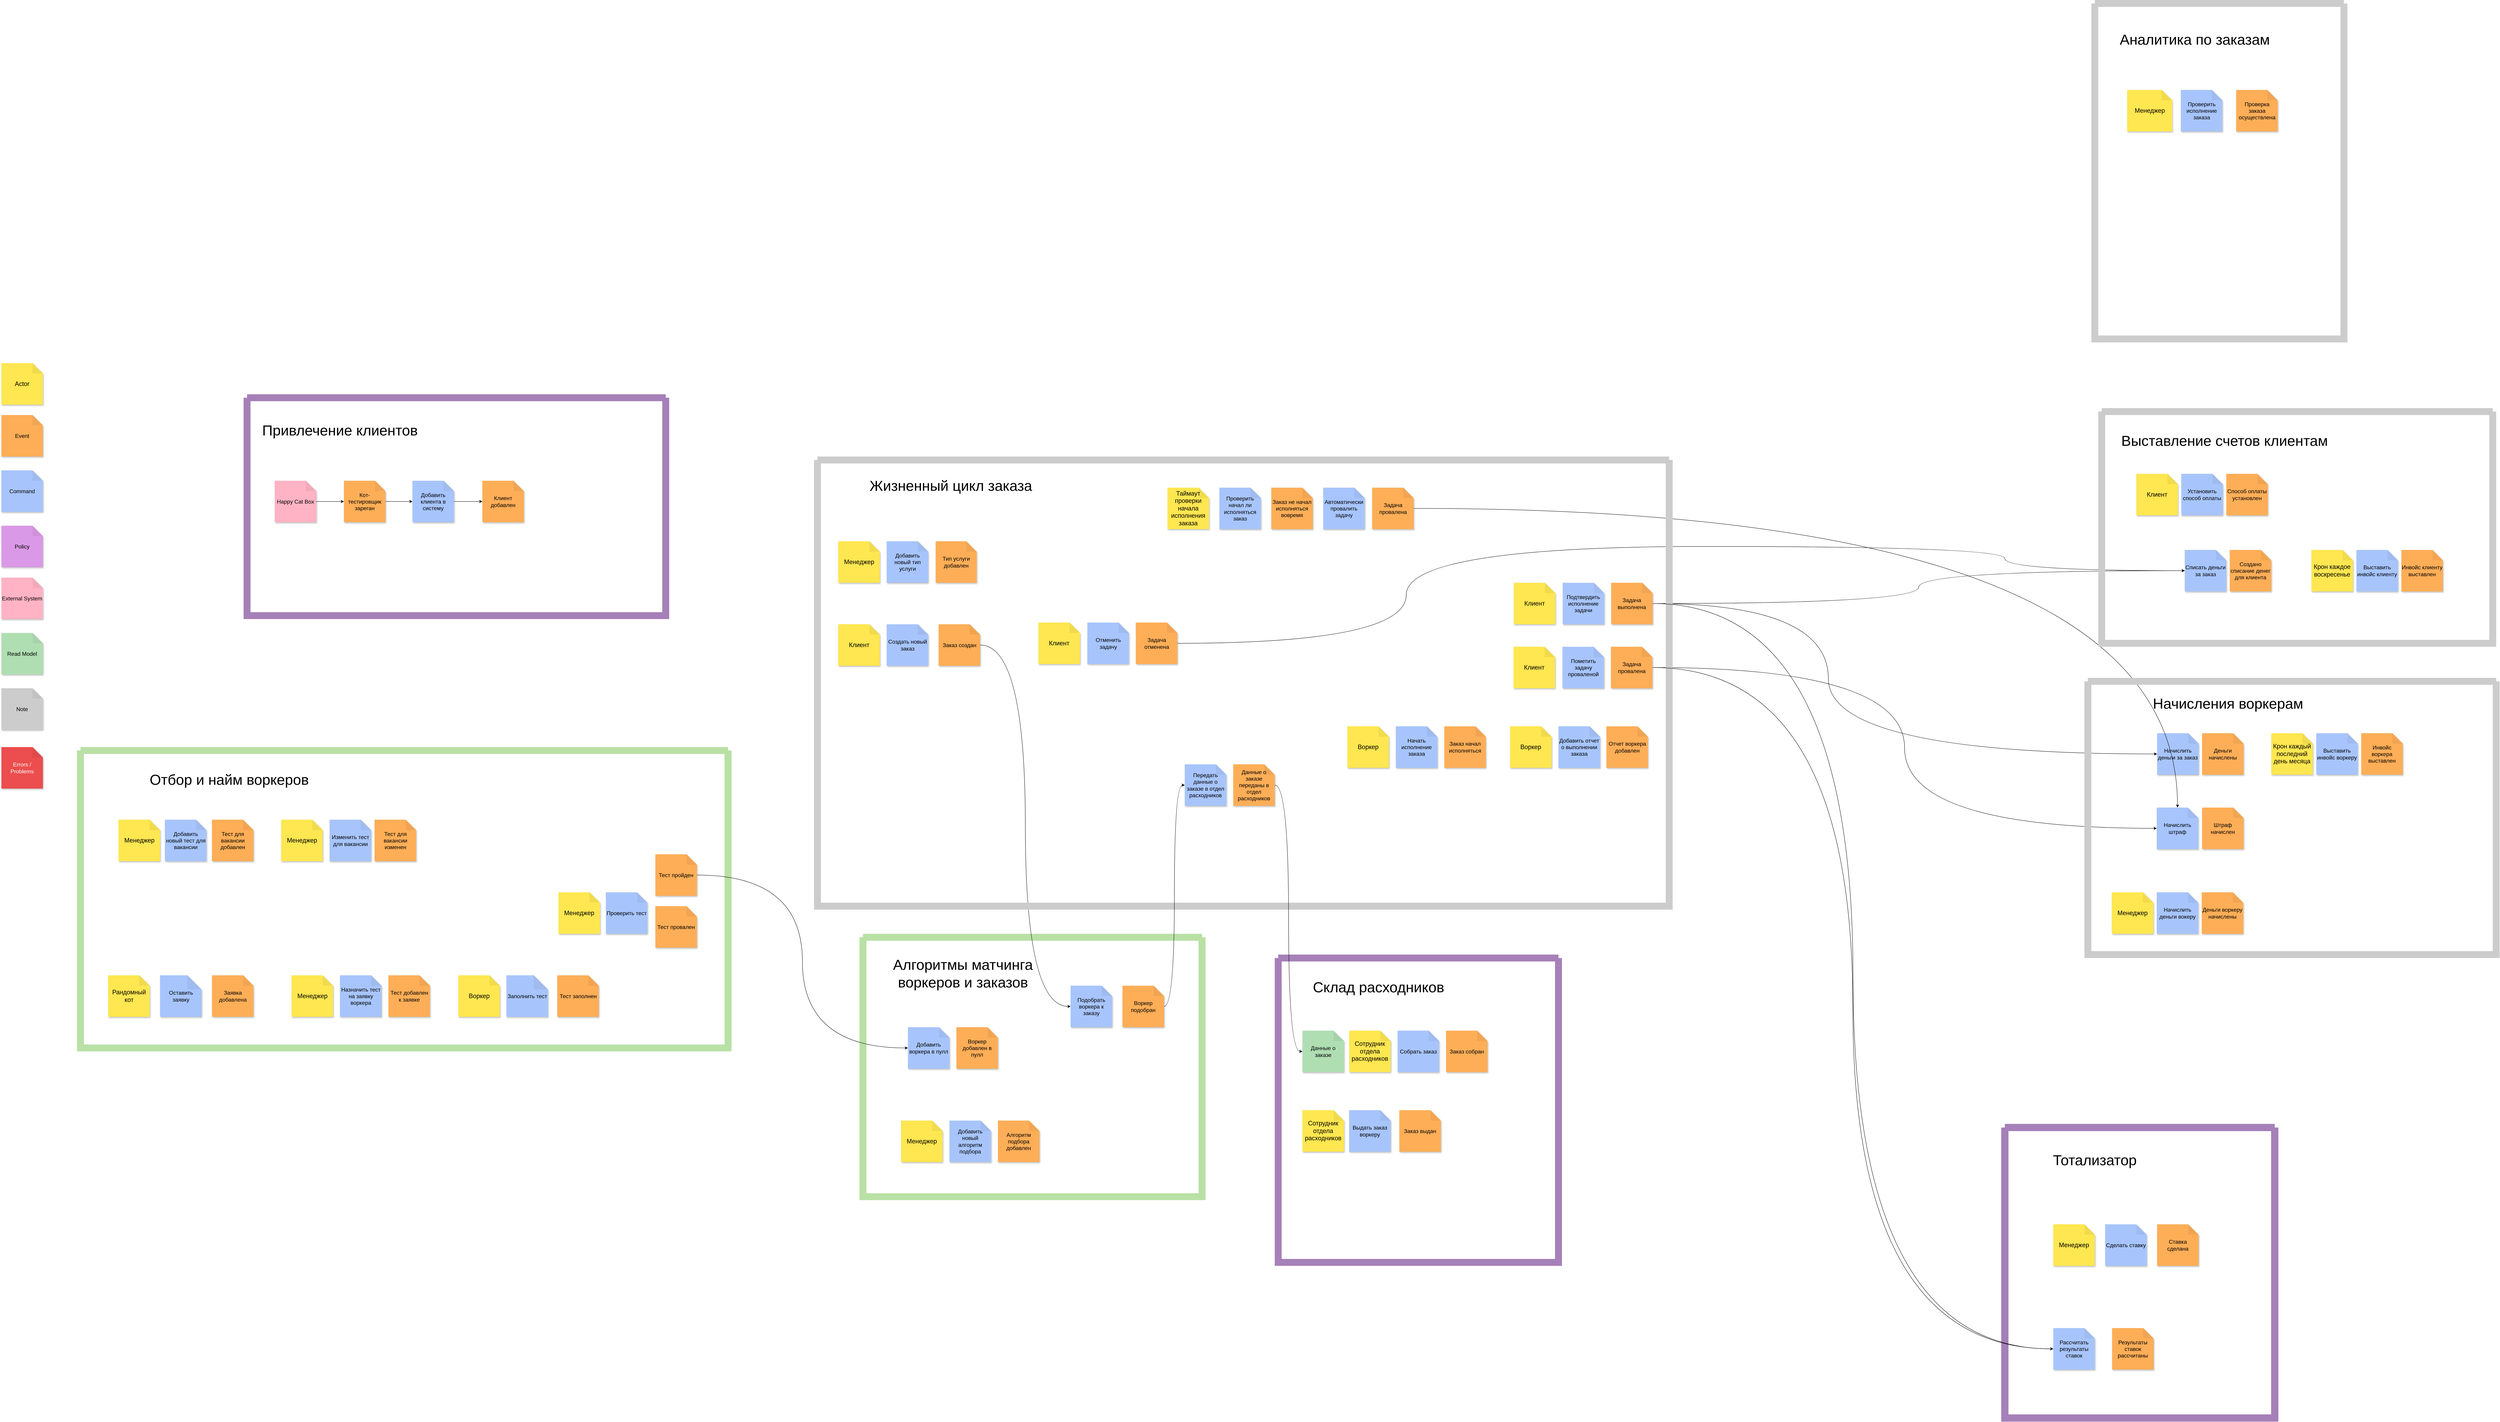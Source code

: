 <mxfile version="26.0.9">
  <diagram name="Страница — 1" id="K9feuQ7dF-jCnu2IWgrX">
    <mxGraphModel dx="6840" dy="6751" grid="1" gridSize="10" guides="1" tooltips="1" connect="1" arrows="1" fold="1" page="1" pageScale="1" pageWidth="827" pageHeight="1169" math="0" shadow="0">
      <root>
        <mxCell id="0" />
        <mxCell id="1" parent="0" />
        <mxCell id="zpBG68E-fnAjGQmCeS8Q-10" value="Клиент" style="shape=note;whiteSpace=wrap;html=1;backgroundOutline=1;darkOpacity=0.05;fillColor=#FEE750;strokeColor=none;fontSize=18;fontStyle=0;rotation=0;shadow=1;" parent="1" vertex="1">
          <mxGeometry x="2498.5" y="-285" width="120" height="120" as="geometry" />
        </mxCell>
        <mxCell id="zpBG68E-fnAjGQmCeS8Q-12" value="Крон каждое воскресенье" style="shape=note;whiteSpace=wrap;html=1;backgroundOutline=1;darkOpacity=0.05;fillColor=#FEE750;strokeColor=none;fontSize=18;fontStyle=0;rotation=0;shadow=1;" parent="1" vertex="1">
          <mxGeometry x="6756" y="-500" width="120" height="120" as="geometry" />
        </mxCell>
        <mxCell id="zpBG68E-fnAjGQmCeS8Q-15" value="Крон каждый послед&lt;span style=&quot;background-color: transparent; color: light-dark(rgb(0, 0, 0), rgb(255, 255, 255));&quot;&gt;ний день месяца&lt;/span&gt;" style="shape=note;whiteSpace=wrap;html=1;backgroundOutline=1;darkOpacity=0.05;fillColor=#FEE750;strokeColor=none;fontSize=18;fontStyle=0;rotation=0;shadow=1;" parent="1" vertex="1">
          <mxGeometry x="6640" y="30" width="120" height="120" as="geometry" />
        </mxCell>
        <mxCell id="zpBG68E-fnAjGQmCeS8Q-21" value="Заказ создан" style="shape=note;whiteSpace=wrap;html=1;backgroundOutline=1;darkOpacity=0.05;fillColor=#feae57;strokeColor=none;fontSize=16;fontStyle=0;rotation=0;shadow=1;" parent="1" vertex="1">
          <mxGeometry x="2788.5" y="-285" width="120" height="120" as="geometry" />
        </mxCell>
        <mxCell id="zpBG68E-fnAjGQmCeS8Q-32" value="Задача выполнена" style="shape=note;whiteSpace=wrap;html=1;backgroundOutline=1;darkOpacity=0.05;fillColor=#feae57;strokeColor=none;fontSize=16;fontStyle=0;rotation=0;shadow=1;" parent="1" vertex="1">
          <mxGeometry x="4732.25" y="-405" width="120" height="120" as="geometry" />
        </mxCell>
        <mxCell id="zpBG68E-fnAjGQmCeS8Q-33" value="Задача отменена" style="shape=note;whiteSpace=wrap;html=1;backgroundOutline=1;darkOpacity=0.05;fillColor=#feae57;strokeColor=none;fontSize=16;fontStyle=0;rotation=0;shadow=1;" parent="1" vertex="1">
          <mxGeometry x="3358.5" y="-290" width="120" height="120" as="geometry" />
        </mxCell>
        <mxCell id="zpBG68E-fnAjGQmCeS8Q-34" value="Задача провалена" style="shape=note;whiteSpace=wrap;html=1;backgroundOutline=1;darkOpacity=0.05;fillColor=#feae57;strokeColor=none;fontSize=16;fontStyle=0;rotation=0;shadow=1;" parent="1" vertex="1">
          <mxGeometry x="4731.5" y="-220" width="120" height="120" as="geometry" />
        </mxCell>
        <mxCell id="zpBG68E-fnAjGQmCeS8Q-35" value="Менеджер" style="shape=note;whiteSpace=wrap;html=1;backgroundOutline=1;darkOpacity=0.05;fillColor=#FEE750;strokeColor=none;fontSize=18;fontStyle=0;rotation=0;shadow=1;" parent="1" vertex="1">
          <mxGeometry x="2498.5" y="-525" width="120" height="120" as="geometry" />
        </mxCell>
        <mxCell id="zpBG68E-fnAjGQmCeS8Q-36" value="Тип услуги добавлен" style="shape=note;whiteSpace=wrap;html=1;backgroundOutline=1;darkOpacity=0.05;fillColor=#feae57;strokeColor=none;fontSize=16;fontStyle=0;rotation=0;shadow=1;" parent="1" vertex="1">
          <mxGeometry x="2780" y="-525" width="118.5" height="120" as="geometry" />
        </mxCell>
        <mxCell id="zpBG68E-fnAjGQmCeS8Q-39" value="Создано списание денег для клиента" style="shape=note;whiteSpace=wrap;html=1;backgroundOutline=1;darkOpacity=0.05;fillColor=#feae57;strokeColor=none;fontSize=16;fontStyle=0;rotation=0;shadow=1;" parent="1" vertex="1">
          <mxGeometry x="6520" y="-500" width="120" height="120" as="geometry" />
        </mxCell>
        <mxCell id="zpBG68E-fnAjGQmCeS8Q-40" value="Деньги начислены" style="shape=note;whiteSpace=wrap;html=1;backgroundOutline=1;darkOpacity=0.05;fillColor=#feae57;strokeColor=none;fontSize=16;fontStyle=0;rotation=0;shadow=1;" parent="1" vertex="1">
          <mxGeometry x="6440" y="30" width="120" height="120" as="geometry" />
        </mxCell>
        <mxCell id="zpBG68E-fnAjGQmCeS8Q-41" value="Штраф начислен" style="shape=note;whiteSpace=wrap;html=1;backgroundOutline=1;darkOpacity=0.05;fillColor=#feae57;strokeColor=none;fontSize=16;fontStyle=0;rotation=0;shadow=1;" parent="1" vertex="1">
          <mxGeometry x="6440" y="245" width="120" height="120" as="geometry" />
        </mxCell>
        <mxCell id="zpBG68E-fnAjGQmCeS8Q-65" value="Инвойс клиенту выставлен" style="shape=note;whiteSpace=wrap;html=1;backgroundOutline=1;darkOpacity=0.05;fillColor=#feae57;strokeColor=none;fontSize=16;fontStyle=0;rotation=0;shadow=1;" parent="1" vertex="1">
          <mxGeometry x="7016" y="-500" width="120" height="120" as="geometry" />
        </mxCell>
        <mxCell id="zpBG68E-fnAjGQmCeS8Q-69" value="Инвойс воркера выставлен" style="shape=note;whiteSpace=wrap;html=1;backgroundOutline=1;darkOpacity=0.05;fillColor=#feae57;strokeColor=none;fontSize=16;fontStyle=0;rotation=0;shadow=1;" parent="1" vertex="1">
          <mxGeometry x="6900" y="30" width="120" height="120" as="geometry" />
        </mxCell>
        <mxCell id="zpBG68E-fnAjGQmCeS8Q-72" value="Ставка сделана" style="shape=note;whiteSpace=wrap;html=1;backgroundOutline=1;darkOpacity=0.05;fillColor=#feae57;strokeColor=none;fontSize=16;fontStyle=0;rotation=0;shadow=1;" parent="1" vertex="1">
          <mxGeometry x="6310" y="1450" width="120" height="120" as="geometry" />
        </mxCell>
        <mxCell id="i-zcS_TELyWn-VtTu8UB-5" value="Создать новый заказ" style="shape=note;whiteSpace=wrap;html=1;backgroundOutline=1;darkOpacity=0.05;fillColor=#a7c5fc;strokeColor=none;fontSize=16;fontStyle=0;rotation=0;shadow=1;" parent="1" vertex="1">
          <mxGeometry x="2638.5" y="-285" width="120" height="120" as="geometry" />
        </mxCell>
        <mxCell id="i-zcS_TELyWn-VtTu8UB-60" value="Добавить новый тип услуги" style="shape=note;whiteSpace=wrap;html=1;backgroundOutline=1;darkOpacity=0.05;fillColor=#a7c5fc;strokeColor=none;fontSize=16;fontStyle=0;rotation=0;shadow=1;" parent="1" vertex="1">
          <mxGeometry x="2638.5" y="-525" width="120" height="120" as="geometry" />
        </mxCell>
        <mxCell id="ZsehsSLWi7J9XW6YYwFI-1" value="" style="group" parent="1" vertex="1" connectable="0">
          <mxGeometry x="80" y="-1040" width="120" height="1230" as="geometry" />
        </mxCell>
        <mxCell id="zpBG68E-fnAjGQmCeS8Q-1" value="Actor" style="shape=note;whiteSpace=wrap;html=1;backgroundOutline=1;darkOpacity=0.05;fillColor=#FEE750;strokeColor=none;fontSize=18;fontStyle=0;rotation=0;shadow=1;" parent="ZsehsSLWi7J9XW6YYwFI-1" vertex="1">
          <mxGeometry width="120" height="120" as="geometry" />
        </mxCell>
        <mxCell id="zpBG68E-fnAjGQmCeS8Q-2" value="Event" style="shape=note;whiteSpace=wrap;html=1;backgroundOutline=1;darkOpacity=0.05;fillColor=#feae57;strokeColor=none;fontSize=16;fontStyle=0;rotation=0;shadow=1;" parent="ZsehsSLWi7J9XW6YYwFI-1" vertex="1">
          <mxGeometry y="150" width="120" height="120" as="geometry" />
        </mxCell>
        <mxCell id="zpBG68E-fnAjGQmCeS8Q-3" value="Command" style="shape=note;whiteSpace=wrap;html=1;backgroundOutline=1;darkOpacity=0.05;fillColor=#a7c5fc;strokeColor=none;fontSize=16;fontStyle=0;rotation=0;shadow=1;" parent="ZsehsSLWi7J9XW6YYwFI-1" vertex="1">
          <mxGeometry y="310" width="120" height="120" as="geometry" />
        </mxCell>
        <mxCell id="zpBG68E-fnAjGQmCeS8Q-4" value="Policy" style="shape=note;whiteSpace=wrap;html=1;backgroundOutline=1;darkOpacity=0.05;fillColor=#da99e6;strokeColor=none;fontSize=16;fontStyle=0;rotation=0;shadow=1;" parent="ZsehsSLWi7J9XW6YYwFI-1" vertex="1">
          <mxGeometry y="470" width="120" height="120" as="geometry" />
        </mxCell>
        <mxCell id="zpBG68E-fnAjGQmCeS8Q-5" value="External System" style="shape=note;whiteSpace=wrap;html=1;backgroundOutline=1;darkOpacity=0.05;fillColor=#FFB3C5;strokeColor=none;fontSize=16;fontStyle=0;rotation=0;shadow=1;" parent="ZsehsSLWi7J9XW6YYwFI-1" vertex="1">
          <mxGeometry y="620" width="120" height="120" as="geometry" />
        </mxCell>
        <mxCell id="zpBG68E-fnAjGQmCeS8Q-6" value="Read Model" style="shape=note;whiteSpace=wrap;html=1;backgroundOutline=1;darkOpacity=0.05;fillColor=#b0deb3;strokeColor=none;fontSize=16;fontStyle=0;rotation=0;shadow=1;" parent="ZsehsSLWi7J9XW6YYwFI-1" vertex="1">
          <mxGeometry y="780" width="120" height="120" as="geometry" />
        </mxCell>
        <mxCell id="zpBG68E-fnAjGQmCeS8Q-7" value="Note" style="shape=note;whiteSpace=wrap;html=1;backgroundOutline=1;darkOpacity=0.05;fillColor=#CCCCCC;strokeColor=none;fontSize=16;fontStyle=0;rotation=0;shadow=1;" parent="ZsehsSLWi7J9XW6YYwFI-1" vertex="1">
          <mxGeometry y="940" width="120" height="120" as="geometry" />
        </mxCell>
        <mxCell id="zpBG68E-fnAjGQmCeS8Q-18" value="Errors / Problems" style="shape=note;whiteSpace=wrap;html=1;backgroundOutline=1;darkOpacity=0.05;fillColor=#ec4d4e;strokeColor=none;fontSize=16;fontStyle=0;rotation=0;shadow=1;fontColor=#FFFFFF;" parent="ZsehsSLWi7J9XW6YYwFI-1" vertex="1">
          <mxGeometry y="1110" width="120" height="120" as="geometry" />
        </mxCell>
        <mxCell id="oubO38BTLlarIKI2RHfu-10" value="Клиент" style="shape=note;whiteSpace=wrap;html=1;backgroundOutline=1;darkOpacity=0.05;fillColor=#FEE750;strokeColor=none;fontSize=18;fontStyle=0;rotation=0;shadow=1;" parent="1" vertex="1">
          <mxGeometry x="4450" y="-220" width="120" height="120" as="geometry" />
        </mxCell>
        <mxCell id="oubO38BTLlarIKI2RHfu-12" value="Пометить задачу проваленой" style="shape=note;whiteSpace=wrap;html=1;backgroundOutline=1;darkOpacity=0.05;fillColor=#a7c5fc;strokeColor=none;fontSize=16;fontStyle=0;rotation=0;shadow=1;" parent="1" vertex="1">
          <mxGeometry x="4591.5" y="-220" width="120" height="120" as="geometry" />
        </mxCell>
        <mxCell id="oubO38BTLlarIKI2RHfu-13" value="Клиент" style="shape=note;whiteSpace=wrap;html=1;backgroundOutline=1;darkOpacity=0.05;fillColor=#FEE750;strokeColor=none;fontSize=18;fontStyle=0;rotation=0;shadow=1;" parent="1" vertex="1">
          <mxGeometry x="3077" y="-290" width="120" height="120" as="geometry" />
        </mxCell>
        <mxCell id="oubO38BTLlarIKI2RHfu-14" value="Клиент" style="shape=note;whiteSpace=wrap;html=1;backgroundOutline=1;darkOpacity=0.05;fillColor=#FEE750;strokeColor=none;fontSize=18;fontStyle=0;rotation=0;shadow=1;" parent="1" vertex="1">
          <mxGeometry x="4450.75" y="-405" width="120" height="120" as="geometry" />
        </mxCell>
        <mxCell id="oubO38BTLlarIKI2RHfu-15" value="Отменить задачу" style="shape=note;whiteSpace=wrap;html=1;backgroundOutline=1;darkOpacity=0.05;fillColor=#a7c5fc;strokeColor=none;fontSize=16;fontStyle=0;rotation=0;shadow=1;" parent="1" vertex="1">
          <mxGeometry x="3218.5" y="-290" width="120" height="120" as="geometry" />
        </mxCell>
        <mxCell id="oubO38BTLlarIKI2RHfu-16" value="Подтвердить исполнение задачи" style="shape=note;whiteSpace=wrap;html=1;backgroundOutline=1;darkOpacity=0.05;fillColor=#a7c5fc;strokeColor=none;fontSize=16;fontStyle=0;rotation=0;shadow=1;" parent="1" vertex="1">
          <mxGeometry x="4592.25" y="-405" width="120" height="120" as="geometry" />
        </mxCell>
        <mxCell id="oubO38BTLlarIKI2RHfu-23" value="Начислить деньги за заказ" style="shape=note;whiteSpace=wrap;html=1;backgroundOutline=1;darkOpacity=0.05;fillColor=#a7c5fc;strokeColor=none;fontSize=16;fontStyle=0;rotation=0;shadow=1;" parent="1" vertex="1">
          <mxGeometry x="6310" y="30" width="120" height="120" as="geometry" />
        </mxCell>
        <mxCell id="oubO38BTLlarIKI2RHfu-30" value="Выставить инвойс клиенту" style="shape=note;whiteSpace=wrap;html=1;backgroundOutline=1;darkOpacity=0.05;fillColor=#a7c5fc;strokeColor=none;fontSize=16;fontStyle=0;rotation=0;shadow=1;" parent="1" vertex="1">
          <mxGeometry x="6886" y="-500" width="120" height="120" as="geometry" />
        </mxCell>
        <mxCell id="oubO38BTLlarIKI2RHfu-33" value="Выставить инвойс воркеру" style="shape=note;whiteSpace=wrap;html=1;backgroundOutline=1;darkOpacity=0.05;fillColor=#a7c5fc;strokeColor=none;fontSize=16;fontStyle=0;rotation=0;shadow=1;" parent="1" vertex="1">
          <mxGeometry x="6770" y="30" width="120" height="120" as="geometry" />
        </mxCell>
        <mxCell id="oubO38BTLlarIKI2RHfu-36" value="Менеджер" style="shape=note;whiteSpace=wrap;html=1;backgroundOutline=1;darkOpacity=0.05;fillColor=#FEE750;strokeColor=none;fontSize=18;fontStyle=0;rotation=0;shadow=1;" parent="1" vertex="1">
          <mxGeometry x="6010" y="1450" width="120" height="120" as="geometry" />
        </mxCell>
        <mxCell id="oubO38BTLlarIKI2RHfu-39" value="Сделать ставку" style="shape=note;whiteSpace=wrap;html=1;backgroundOutline=1;darkOpacity=0.05;fillColor=#a7c5fc;strokeColor=none;fontSize=16;fontStyle=0;rotation=0;shadow=1;" parent="1" vertex="1">
          <mxGeometry x="6160" y="1450" width="120" height="120" as="geometry" />
        </mxCell>
        <mxCell id="oubO38BTLlarIKI2RHfu-42" value="Рассчитать результаты ставок" style="shape=note;whiteSpace=wrap;html=1;backgroundOutline=1;darkOpacity=0.05;fillColor=#a7c5fc;strokeColor=none;fontSize=16;fontStyle=0;rotation=0;shadow=1;" parent="1" vertex="1">
          <mxGeometry x="6010" y="1750" width="120" height="120" as="geometry" />
        </mxCell>
        <mxCell id="oubO38BTLlarIKI2RHfu-43" value="Результаты ставок рассчитаны" style="shape=note;whiteSpace=wrap;html=1;backgroundOutline=1;darkOpacity=0.05;fillColor=#feae57;strokeColor=none;fontSize=16;fontStyle=0;rotation=0;shadow=1;" parent="1" vertex="1">
          <mxGeometry x="6180" y="1750" width="120" height="120" as="geometry" />
        </mxCell>
        <mxCell id="oubO38BTLlarIKI2RHfu-53" value="Менеджер" style="shape=note;whiteSpace=wrap;html=1;backgroundOutline=1;darkOpacity=0.05;fillColor=#FEE750;strokeColor=none;fontSize=18;fontStyle=0;rotation=0;shadow=1;" parent="1" vertex="1">
          <mxGeometry x="6179" y="490" width="120" height="120" as="geometry" />
        </mxCell>
        <mxCell id="oubO38BTLlarIKI2RHfu-54" value="Начислить деньги вокеру" style="shape=note;whiteSpace=wrap;html=1;backgroundOutline=1;darkOpacity=0.05;fillColor=#a7c5fc;strokeColor=none;fontSize=16;fontStyle=0;rotation=0;shadow=1;" parent="1" vertex="1">
          <mxGeometry x="6309" y="490" width="120" height="120" as="geometry" />
        </mxCell>
        <mxCell id="oubO38BTLlarIKI2RHfu-56" value="Деньги воркеру начислены" style="shape=note;whiteSpace=wrap;html=1;backgroundOutline=1;darkOpacity=0.05;fillColor=#feae57;strokeColor=none;fontSize=16;fontStyle=0;rotation=0;shadow=1;" parent="1" vertex="1">
          <mxGeometry x="6439" y="490" width="120" height="120" as="geometry" />
        </mxCell>
        <mxCell id="oubO38BTLlarIKI2RHfu-75" value="&lt;font style=&quot;font-size: 42px;&quot;&gt;Тотализатор&lt;/font&gt;" style="text;html=1;align=center;verticalAlign=middle;whiteSpace=wrap;rounded=0;" parent="1" vertex="1">
          <mxGeometry x="6100" y="1250" width="60" height="30" as="geometry" />
        </mxCell>
        <mxCell id="oubO38BTLlarIKI2RHfu-77" value="&lt;font style=&quot;font-size: 42px;&quot;&gt;Жизненный цикл заказа&lt;/font&gt;" style="text;html=1;align=center;verticalAlign=middle;whiteSpace=wrap;rounded=0;" parent="1" vertex="1">
          <mxGeometry x="2498.5" y="-700" width="650" height="30" as="geometry" />
        </mxCell>
        <mxCell id="ce2Nj7FvmYcvphH1Im73-1" value="" style="group" parent="1" vertex="1" connectable="0">
          <mxGeometry x="870" y="-890" width="1130" height="580" as="geometry" />
        </mxCell>
        <mxCell id="zpBG68E-fnAjGQmCeS8Q-25" value="" style="edgeStyle=orthogonalEdgeStyle;rounded=0;orthogonalLoop=1;jettySize=auto;html=1;" parent="ce2Nj7FvmYcvphH1Im73-1" source="zpBG68E-fnAjGQmCeS8Q-19" target="zpBG68E-fnAjGQmCeS8Q-24" edge="1">
          <mxGeometry relative="1" as="geometry" />
        </mxCell>
        <mxCell id="zpBG68E-fnAjGQmCeS8Q-19" value="Happy Cat Box" style="shape=note;whiteSpace=wrap;html=1;backgroundOutline=1;darkOpacity=0.05;fillColor=#FFB3C5;strokeColor=none;fontSize=16;fontStyle=0;rotation=0;shadow=1;" parent="ce2Nj7FvmYcvphH1Im73-1" vertex="1">
          <mxGeometry y="190" width="120" height="120" as="geometry" />
        </mxCell>
        <mxCell id="zpBG68E-fnAjGQmCeS8Q-20" value="Клиент добавлен" style="shape=note;whiteSpace=wrap;html=1;backgroundOutline=1;darkOpacity=0.05;fillColor=#feae57;strokeColor=none;fontSize=16;fontStyle=0;rotation=0;shadow=1;" parent="ce2Nj7FvmYcvphH1Im73-1" vertex="1">
          <mxGeometry x="600" y="190" width="120" height="120" as="geometry" />
        </mxCell>
        <mxCell id="zpBG68E-fnAjGQmCeS8Q-28" value="" style="edgeStyle=orthogonalEdgeStyle;rounded=0;orthogonalLoop=1;jettySize=auto;html=1;" parent="ce2Nj7FvmYcvphH1Im73-1" source="zpBG68E-fnAjGQmCeS8Q-24" target="zpBG68E-fnAjGQmCeS8Q-27" edge="1">
          <mxGeometry relative="1" as="geometry" />
        </mxCell>
        <mxCell id="zpBG68E-fnAjGQmCeS8Q-24" value="Кот-тестировщик зареган" style="shape=note;whiteSpace=wrap;html=1;backgroundOutline=1;darkOpacity=0.05;fillColor=#feae57;strokeColor=none;fontSize=16;fontStyle=0;rotation=0;shadow=1;" parent="ce2Nj7FvmYcvphH1Im73-1" vertex="1">
          <mxGeometry x="200" y="190" width="120" height="120" as="geometry" />
        </mxCell>
        <mxCell id="zpBG68E-fnAjGQmCeS8Q-29" value="" style="edgeStyle=orthogonalEdgeStyle;rounded=0;orthogonalLoop=1;jettySize=auto;html=1;" parent="ce2Nj7FvmYcvphH1Im73-1" source="zpBG68E-fnAjGQmCeS8Q-27" target="zpBG68E-fnAjGQmCeS8Q-20" edge="1">
          <mxGeometry relative="1" as="geometry" />
        </mxCell>
        <mxCell id="zpBG68E-fnAjGQmCeS8Q-27" value="Добавить клиента в систему" style="shape=note;whiteSpace=wrap;html=1;backgroundOutline=1;darkOpacity=0.05;fillColor=#a7c5fc;strokeColor=none;fontSize=16;fontStyle=0;rotation=0;shadow=1;" parent="ce2Nj7FvmYcvphH1Im73-1" vertex="1">
          <mxGeometry x="398" y="190" width="120" height="120" as="geometry" />
        </mxCell>
        <mxCell id="ce2Nj7FvmYcvphH1Im73-4" value="" style="swimlane;startSize=0;fillColor=#B9E0A5;swimlaneFillColor=none;gradientColor=none;strokeColor=#A680B8;strokeWidth=20;" parent="ce2Nj7FvmYcvphH1Im73-1" vertex="1">
          <mxGeometry x="-80" y="-50" width="1210" height="630" as="geometry" />
        </mxCell>
        <mxCell id="ce2Nj7FvmYcvphH1Im73-5" value="&lt;font style=&quot;font-size: 42px;&quot;&gt;Привлечение клиентов&lt;/font&gt;" style="text;html=1;align=center;verticalAlign=middle;whiteSpace=wrap;rounded=0;" parent="ce2Nj7FvmYcvphH1Im73-4" vertex="1">
          <mxGeometry x="-161" y="80" width="858.5" height="30" as="geometry" />
        </mxCell>
        <mxCell id="ce2Nj7FvmYcvphH1Im73-2" value="" style="swimlane;startSize=0;fillColor=#B9E0A5;strokeColor=#B9E0A5;rounded=1;fillStyle=auto;strokeWidth=20;" parent="1" vertex="1">
          <mxGeometry x="308.5" y="80" width="1871.5" height="860" as="geometry" />
        </mxCell>
        <mxCell id="i-zcS_TELyWn-VtTu8UB-83" value="Рандомный кот" style="shape=note;whiteSpace=wrap;html=1;backgroundOutline=1;darkOpacity=0.05;fillColor=#FEE750;strokeColor=none;fontSize=18;fontStyle=0;rotation=0;shadow=1;" parent="ce2Nj7FvmYcvphH1Im73-2" vertex="1">
          <mxGeometry x="80" y="650" width="120" height="120" as="geometry" />
        </mxCell>
        <mxCell id="i-zcS_TELyWn-VtTu8UB-84" value="Оставить заявку" style="shape=note;whiteSpace=wrap;html=1;backgroundOutline=1;darkOpacity=0.05;fillColor=#a7c5fc;strokeColor=none;fontSize=16;fontStyle=0;rotation=0;shadow=1;size=41;" parent="ce2Nj7FvmYcvphH1Im73-2" vertex="1">
          <mxGeometry x="230" y="650" width="120" height="120" as="geometry" />
        </mxCell>
        <mxCell id="i-zcS_TELyWn-VtTu8UB-85" value="Заявка добавлена" style="shape=note;whiteSpace=wrap;html=1;backgroundOutline=1;darkOpacity=0.05;fillColor=#feae57;strokeColor=none;fontSize=16;fontStyle=0;rotation=0;shadow=1;" parent="ce2Nj7FvmYcvphH1Im73-2" vertex="1">
          <mxGeometry x="380" y="650" width="120" height="120" as="geometry" />
        </mxCell>
        <mxCell id="i-zcS_TELyWn-VtTu8UB-64" value="Менеджер" style="shape=note;whiteSpace=wrap;html=1;backgroundOutline=1;darkOpacity=0.05;fillColor=#FEE750;strokeColor=none;fontSize=18;fontStyle=0;rotation=0;shadow=1;" parent="ce2Nj7FvmYcvphH1Im73-2" vertex="1">
          <mxGeometry x="110" y="200" width="120" height="120" as="geometry" />
        </mxCell>
        <mxCell id="i-zcS_TELyWn-VtTu8UB-65" value="Добавить новый тест для вакансии" style="shape=note;whiteSpace=wrap;html=1;backgroundOutline=1;darkOpacity=0.05;fillColor=#a7c5fc;strokeColor=none;fontSize=16;fontStyle=0;rotation=0;shadow=1;" parent="ce2Nj7FvmYcvphH1Im73-2" vertex="1">
          <mxGeometry x="244" y="200" width="120" height="120" as="geometry" />
        </mxCell>
        <mxCell id="zpBG68E-fnAjGQmCeS8Q-51" value="Тест для вакансии добавлен" style="shape=note;whiteSpace=wrap;html=1;backgroundOutline=1;darkOpacity=0.05;fillColor=#feae57;strokeColor=none;fontSize=16;fontStyle=0;rotation=0;shadow=1;" parent="ce2Nj7FvmYcvphH1Im73-2" vertex="1">
          <mxGeometry x="380" y="200" width="120" height="120" as="geometry" />
        </mxCell>
        <mxCell id="i-zcS_TELyWn-VtTu8UB-70" value="Менеджер" style="shape=note;whiteSpace=wrap;html=1;backgroundOutline=1;darkOpacity=0.05;fillColor=#FEE750;strokeColor=none;fontSize=18;fontStyle=0;rotation=0;shadow=1;" parent="ce2Nj7FvmYcvphH1Im73-2" vertex="1">
          <mxGeometry x="580" y="200" width="120" height="120" as="geometry" />
        </mxCell>
        <mxCell id="i-zcS_TELyWn-VtTu8UB-72" value="Изменить тест для вакансии" style="shape=note;whiteSpace=wrap;html=1;backgroundOutline=1;darkOpacity=0.05;fillColor=#a7c5fc;strokeColor=none;fontSize=16;fontStyle=0;rotation=0;shadow=1;" parent="ce2Nj7FvmYcvphH1Im73-2" vertex="1">
          <mxGeometry x="720" y="200" width="120" height="120" as="geometry" />
        </mxCell>
        <mxCell id="i-zcS_TELyWn-VtTu8UB-68" value="Тест для вакансии изменен" style="shape=note;whiteSpace=wrap;html=1;backgroundOutline=1;darkOpacity=0.05;fillColor=#feae57;strokeColor=none;fontSize=16;fontStyle=0;rotation=0;shadow=1;" parent="ce2Nj7FvmYcvphH1Im73-2" vertex="1">
          <mxGeometry x="850" y="200" width="120" height="120" as="geometry" />
        </mxCell>
        <mxCell id="i-zcS_TELyWn-VtTu8UB-78" value="Тест добавлен к заявке" style="shape=note;whiteSpace=wrap;html=1;backgroundOutline=1;darkOpacity=0.05;fillColor=#feae57;strokeColor=none;fontSize=16;fontStyle=0;rotation=0;shadow=1;" parent="ce2Nj7FvmYcvphH1Im73-2" vertex="1">
          <mxGeometry x="890" y="650" width="120" height="120" as="geometry" />
        </mxCell>
        <mxCell id="i-zcS_TELyWn-VtTu8UB-80" value="Менеджер" style="shape=note;whiteSpace=wrap;html=1;backgroundOutline=1;darkOpacity=0.05;fillColor=#FEE750;strokeColor=none;fontSize=18;fontStyle=0;rotation=0;shadow=1;" parent="ce2Nj7FvmYcvphH1Im73-2" vertex="1">
          <mxGeometry x="610" y="650" width="120" height="120" as="geometry" />
        </mxCell>
        <mxCell id="i-zcS_TELyWn-VtTu8UB-82" value="Назначить тест на заявку воркера" style="shape=note;whiteSpace=wrap;html=1;backgroundOutline=1;darkOpacity=0.05;fillColor=#a7c5fc;strokeColor=none;fontSize=16;fontStyle=0;rotation=0;shadow=1;" parent="ce2Nj7FvmYcvphH1Im73-2" vertex="1">
          <mxGeometry x="750" y="650" width="120" height="120" as="geometry" />
        </mxCell>
        <mxCell id="i-zcS_TELyWn-VtTu8UB-89" value="Воркер" style="shape=note;whiteSpace=wrap;html=1;backgroundOutline=1;darkOpacity=0.05;fillColor=#FEE750;strokeColor=none;fontSize=18;fontStyle=0;rotation=0;shadow=1;" parent="ce2Nj7FvmYcvphH1Im73-2" vertex="1">
          <mxGeometry x="1092" y="650" width="120" height="120" as="geometry" />
        </mxCell>
        <mxCell id="i-zcS_TELyWn-VtTu8UB-91" value="Заполнить тест" style="shape=note;whiteSpace=wrap;html=1;backgroundOutline=1;darkOpacity=0.05;fillColor=#a7c5fc;strokeColor=none;fontSize=16;fontStyle=0;rotation=0;shadow=1;size=41;" parent="ce2Nj7FvmYcvphH1Im73-2" vertex="1">
          <mxGeometry x="1231" y="650" width="120" height="120" as="geometry" />
        </mxCell>
        <mxCell id="i-zcS_TELyWn-VtTu8UB-92" value="Тест заполнен" style="shape=note;whiteSpace=wrap;html=1;backgroundOutline=1;darkOpacity=0.05;fillColor=#feae57;strokeColor=none;fontSize=16;fontStyle=0;rotation=0;shadow=1;" parent="ce2Nj7FvmYcvphH1Im73-2" vertex="1">
          <mxGeometry x="1378" y="650" width="120" height="120" as="geometry" />
        </mxCell>
        <mxCell id="i-zcS_TELyWn-VtTu8UB-96" value="Проверить тест" style="shape=note;whiteSpace=wrap;html=1;backgroundOutline=1;darkOpacity=0.05;fillColor=#a7c5fc;strokeColor=none;fontSize=16;fontStyle=0;rotation=0;shadow=1;" parent="ce2Nj7FvmYcvphH1Im73-2" vertex="1">
          <mxGeometry x="1518.5" y="410" width="120" height="120" as="geometry" />
        </mxCell>
        <mxCell id="i-zcS_TELyWn-VtTu8UB-95" value="Менеджер" style="shape=note;whiteSpace=wrap;html=1;backgroundOutline=1;darkOpacity=0.05;fillColor=#FEE750;strokeColor=none;fontSize=18;fontStyle=0;rotation=0;shadow=1;" parent="ce2Nj7FvmYcvphH1Im73-2" vertex="1">
          <mxGeometry x="1381.5" y="410" width="120" height="120" as="geometry" />
        </mxCell>
        <mxCell id="i-zcS_TELyWn-VtTu8UB-98" value="Тест пройден" style="shape=note;whiteSpace=wrap;html=1;backgroundOutline=1;darkOpacity=0.05;fillColor=#feae57;strokeColor=none;fontSize=16;fontStyle=0;rotation=0;shadow=1;" parent="ce2Nj7FvmYcvphH1Im73-2" vertex="1">
          <mxGeometry x="1661.5" y="300" width="120" height="120" as="geometry" />
        </mxCell>
        <mxCell id="oubO38BTLlarIKI2RHfu-73" value="&lt;font style=&quot;font-size: 42px;&quot;&gt;Отбор и найм воркеров&lt;/font&gt;" style="text;html=1;align=center;verticalAlign=middle;whiteSpace=wrap;rounded=0;" parent="ce2Nj7FvmYcvphH1Im73-2" vertex="1">
          <mxGeometry y="70" width="858.5" height="30" as="geometry" />
        </mxCell>
        <mxCell id="ce2Nj7FvmYcvphH1Im73-44" value="Тест провален" style="shape=note;whiteSpace=wrap;html=1;backgroundOutline=1;darkOpacity=0.05;fillColor=#feae57;strokeColor=none;fontSize=16;fontStyle=0;rotation=0;shadow=1;" parent="ce2Nj7FvmYcvphH1Im73-2" vertex="1">
          <mxGeometry x="1661.5" y="450" width="120" height="120" as="geometry" />
        </mxCell>
        <mxCell id="ce2Nj7FvmYcvphH1Im73-7" value="" style="swimlane;startSize=0;strokeColor=#B9E0A5;strokeWidth=20;" parent="1" vertex="1">
          <mxGeometry x="2570" y="620" width="980" height="750" as="geometry" />
        </mxCell>
        <mxCell id="oubO38BTLlarIKI2RHfu-71" value="&lt;font style=&quot;font-size: 42px;&quot;&gt;Алгоритмы матчинга воркеров и заказов&lt;/font&gt;" style="text;html=1;align=center;verticalAlign=middle;whiteSpace=wrap;rounded=0;" parent="ce2Nj7FvmYcvphH1Im73-7" vertex="1">
          <mxGeometry x="48.5" y="90" width="480" height="30" as="geometry" />
        </mxCell>
        <mxCell id="ce2Nj7FvmYcvphH1Im73-8" value="Подобрать воркера к заказу" style="shape=note;whiteSpace=wrap;html=1;backgroundOutline=1;darkOpacity=0.05;fillColor=#a7c5fc;strokeColor=none;fontSize=16;fontStyle=0;rotation=0;shadow=1;" parent="ce2Nj7FvmYcvphH1Im73-7" vertex="1">
          <mxGeometry x="600" y="140" width="120" height="120" as="geometry" />
        </mxCell>
        <mxCell id="ce2Nj7FvmYcvphH1Im73-9" value="Воркер подобран" style="shape=note;whiteSpace=wrap;html=1;backgroundOutline=1;darkOpacity=0.05;fillColor=#feae57;strokeColor=none;fontSize=16;fontStyle=0;rotation=0;shadow=1;" parent="ce2Nj7FvmYcvphH1Im73-7" vertex="1">
          <mxGeometry x="750" y="140" width="120" height="120" as="geometry" />
        </mxCell>
        <mxCell id="ce2Nj7FvmYcvphH1Im73-10" value="Менеджер" style="shape=note;whiteSpace=wrap;html=1;backgroundOutline=1;darkOpacity=0.05;fillColor=#FEE750;strokeColor=none;fontSize=18;fontStyle=0;rotation=0;shadow=1;" parent="ce2Nj7FvmYcvphH1Im73-7" vertex="1">
          <mxGeometry x="110" y="530" width="120" height="120" as="geometry" />
        </mxCell>
        <mxCell id="ce2Nj7FvmYcvphH1Im73-11" value="Добавить новый алгоритм подбора" style="shape=note;whiteSpace=wrap;html=1;backgroundOutline=1;darkOpacity=0.05;fillColor=#a7c5fc;strokeColor=none;fontSize=16;fontStyle=0;rotation=0;shadow=1;" parent="ce2Nj7FvmYcvphH1Im73-7" vertex="1">
          <mxGeometry x="250" y="530" width="120" height="120" as="geometry" />
        </mxCell>
        <mxCell id="ce2Nj7FvmYcvphH1Im73-12" value="Алгоритм подбора добавлен" style="shape=note;whiteSpace=wrap;html=1;backgroundOutline=1;darkOpacity=0.05;fillColor=#feae57;strokeColor=none;fontSize=16;fontStyle=0;rotation=0;shadow=1;" parent="ce2Nj7FvmYcvphH1Im73-7" vertex="1">
          <mxGeometry x="390" y="530" width="120" height="120" as="geometry" />
        </mxCell>
        <mxCell id="i-zcS_TELyWn-VtTu8UB-102" value="Добавить воркера в пулл" style="shape=note;whiteSpace=wrap;html=1;backgroundOutline=1;darkOpacity=0.05;fillColor=#a7c5fc;strokeColor=none;fontSize=16;fontStyle=0;rotation=0;shadow=1;" parent="ce2Nj7FvmYcvphH1Im73-7" vertex="1">
          <mxGeometry x="130" y="260" width="120" height="120" as="geometry" />
        </mxCell>
        <mxCell id="zpBG68E-fnAjGQmCeS8Q-47" value="Воркер добавлен в пулл" style="shape=note;whiteSpace=wrap;html=1;backgroundOutline=1;darkOpacity=0.05;fillColor=#feae57;strokeColor=none;fontSize=16;fontStyle=0;rotation=0;shadow=1;" parent="ce2Nj7FvmYcvphH1Im73-7" vertex="1">
          <mxGeometry x="270" y="260" width="120" height="120" as="geometry" />
        </mxCell>
        <mxCell id="ce2Nj7FvmYcvphH1Im73-15" value="" style="swimlane;startSize=0;strokeColor=#CCCCCC;strokeWidth=20;" parent="1" vertex="1">
          <mxGeometry x="6130" y="-2080" width="720" height="970" as="geometry" />
        </mxCell>
        <mxCell id="ce2Nj7FvmYcvphH1Im73-16" value="&lt;span style=&quot;font-size: 42px;&quot;&gt;Аналитика по заказам&lt;/span&gt;" style="text;html=1;align=center;verticalAlign=middle;whiteSpace=wrap;rounded=0;" parent="ce2Nj7FvmYcvphH1Im73-15" vertex="1">
          <mxGeometry x="48.5" y="90" width="480" height="30" as="geometry" />
        </mxCell>
        <mxCell id="oubO38BTLlarIKI2RHfu-64" value="Менеджер" style="shape=note;whiteSpace=wrap;html=1;backgroundOutline=1;darkOpacity=0.05;fillColor=#FEE750;strokeColor=none;fontSize=18;fontStyle=0;rotation=0;shadow=1;" parent="ce2Nj7FvmYcvphH1Im73-15" vertex="1">
          <mxGeometry x="93.5" y="250" width="130" height="120" as="geometry" />
        </mxCell>
        <mxCell id="oubO38BTLlarIKI2RHfu-65" value="Проверить исполнение заказа" style="shape=note;whiteSpace=wrap;html=1;backgroundOutline=1;darkOpacity=0.05;fillColor=#a7c5fc;strokeColor=none;fontSize=16;fontStyle=0;rotation=0;shadow=1;" parent="ce2Nj7FvmYcvphH1Im73-15" vertex="1">
          <mxGeometry x="248.5" y="250" width="120" height="120" as="geometry" />
        </mxCell>
        <mxCell id="oubO38BTLlarIKI2RHfu-62" value="Проверка заказа осуществлена" style="shape=note;whiteSpace=wrap;html=1;backgroundOutline=1;darkOpacity=0.05;fillColor=#feae57;strokeColor=none;fontSize=16;fontStyle=0;rotation=0;shadow=1;" parent="ce2Nj7FvmYcvphH1Im73-15" vertex="1">
          <mxGeometry x="408.5" y="250" width="120" height="120" as="geometry" />
        </mxCell>
        <mxCell id="ce2Nj7FvmYcvphH1Im73-23" value="" style="swimlane;startSize=0;strokeColor=#A680B8;strokeWidth=20;" parent="1" vertex="1">
          <mxGeometry x="3770" y="680" width="810" height="880" as="geometry" />
        </mxCell>
        <mxCell id="i-zcS_TELyWn-VtTu8UB-27" value="Сотрудник отдела расходников" style="shape=note;whiteSpace=wrap;html=1;backgroundOutline=1;darkOpacity=0.05;fillColor=#FEE750;strokeColor=none;fontSize=18;fontStyle=0;rotation=0;shadow=1;" parent="ce2Nj7FvmYcvphH1Im73-23" vertex="1">
          <mxGeometry x="70" y="440" width="120" height="120" as="geometry" />
        </mxCell>
        <mxCell id="i-zcS_TELyWn-VtTu8UB-30" value="Заказ выдан" style="shape=note;whiteSpace=wrap;html=1;backgroundOutline=1;darkOpacity=0.05;fillColor=#feae57;strokeColor=none;fontSize=16;fontStyle=0;rotation=0;shadow=1;" parent="ce2Nj7FvmYcvphH1Im73-23" vertex="1">
          <mxGeometry x="350" y="440" width="120" height="120" as="geometry" />
        </mxCell>
        <mxCell id="ce2Nj7FvmYcvphH1Im73-63" value="Данные о заказе" style="shape=note;whiteSpace=wrap;html=1;backgroundOutline=1;darkOpacity=0.05;fillColor=#b0deb3;strokeColor=none;fontSize=16;fontStyle=0;rotation=0;shadow=1;" parent="ce2Nj7FvmYcvphH1Im73-23" vertex="1">
          <mxGeometry x="70" y="210" width="120" height="120" as="geometry" />
        </mxCell>
        <mxCell id="i-zcS_TELyWn-VtTu8UB-35" value="Собрать заказ" style="shape=note;whiteSpace=wrap;html=1;backgroundOutline=1;darkOpacity=0.05;fillColor=#a7c5fc;strokeColor=none;fontSize=16;fontStyle=0;rotation=0;shadow=1;" parent="ce2Nj7FvmYcvphH1Im73-23" vertex="1">
          <mxGeometry x="345" y="210" width="120" height="120" as="geometry" />
        </mxCell>
        <mxCell id="i-zcS_TELyWn-VtTu8UB-33" value="Сотрудник отдела расходников" style="shape=note;whiteSpace=wrap;html=1;backgroundOutline=1;darkOpacity=0.05;fillColor=#FEE750;strokeColor=none;fontSize=18;fontStyle=0;rotation=0;shadow=1;" parent="ce2Nj7FvmYcvphH1Im73-23" vertex="1">
          <mxGeometry x="205" y="210" width="120" height="120" as="geometry" />
        </mxCell>
        <mxCell id="i-zcS_TELyWn-VtTu8UB-36" value="Заказ собран" style="shape=note;whiteSpace=wrap;html=1;backgroundOutline=1;darkOpacity=0.05;fillColor=#feae57;strokeColor=none;fontSize=16;fontStyle=0;rotation=0;shadow=1;" parent="ce2Nj7FvmYcvphH1Im73-23" vertex="1">
          <mxGeometry x="485" y="210" width="120" height="120" as="geometry" />
        </mxCell>
        <mxCell id="oubO38BTLlarIKI2RHfu-69" value="&lt;font style=&quot;font-size: 42px;&quot;&gt;Склад расходников&lt;/font&gt;" style="text;html=1;align=center;verticalAlign=middle;whiteSpace=wrap;rounded=0;" parent="ce2Nj7FvmYcvphH1Im73-23" vertex="1">
          <mxGeometry x="10" y="70" width="560" height="30" as="geometry" />
        </mxCell>
        <mxCell id="i-zcS_TELyWn-VtTu8UB-28" value="Выдать заказ воркеру" style="shape=note;whiteSpace=wrap;html=1;backgroundOutline=1;darkOpacity=0.05;fillColor=#a7c5fc;strokeColor=none;fontSize=16;fontStyle=0;rotation=0;shadow=1;" parent="ce2Nj7FvmYcvphH1Im73-23" vertex="1">
          <mxGeometry x="205" y="440" width="120" height="120" as="geometry" />
        </mxCell>
        <mxCell id="ce2Nj7FvmYcvphH1Im73-26" value="" style="swimlane;startSize=0;strokeColor=#A680B8;strokeWidth=21;" parent="1" vertex="1">
          <mxGeometry x="5870" y="1170" width="780" height="840" as="geometry" />
        </mxCell>
        <mxCell id="ce2Nj7FvmYcvphH1Im73-28" value="Списать деньги за заказ" style="shape=note;whiteSpace=wrap;html=1;backgroundOutline=1;darkOpacity=0.05;fillColor=#a7c5fc;strokeColor=none;fontSize=16;fontStyle=0;rotation=0;shadow=1;" parent="1" vertex="1">
          <mxGeometry x="6390" y="-500" width="120" height="120" as="geometry" />
        </mxCell>
        <mxCell id="ce2Nj7FvmYcvphH1Im73-29" value="Начислить штраф" style="shape=note;whiteSpace=wrap;html=1;backgroundOutline=1;darkOpacity=0.05;fillColor=#a7c5fc;strokeColor=none;fontSize=16;fontStyle=0;rotation=0;shadow=1;" parent="1" vertex="1">
          <mxGeometry x="6309" y="245" width="120" height="120" as="geometry" />
        </mxCell>
        <mxCell id="ce2Nj7FvmYcvphH1Im73-30" value="Установить способ оплаты" style="shape=note;whiteSpace=wrap;html=1;backgroundOutline=1;darkOpacity=0.05;fillColor=#a7c5fc;strokeColor=none;fontSize=16;fontStyle=0;rotation=0;shadow=1;" parent="1" vertex="1">
          <mxGeometry x="6380" y="-720" width="120" height="120" as="geometry" />
        </mxCell>
        <mxCell id="ce2Nj7FvmYcvphH1Im73-31" value="Клиент" style="shape=note;whiteSpace=wrap;html=1;backgroundOutline=1;darkOpacity=0.05;fillColor=#FEE750;strokeColor=none;fontSize=18;fontStyle=0;rotation=0;shadow=1;" parent="1" vertex="1">
          <mxGeometry x="6250" y="-720" width="120" height="120" as="geometry" />
        </mxCell>
        <mxCell id="ce2Nj7FvmYcvphH1Im73-32" value="Способ оплаты установлен" style="shape=note;whiteSpace=wrap;html=1;backgroundOutline=1;darkOpacity=0.05;fillColor=#feae57;strokeColor=none;fontSize=16;fontStyle=0;rotation=0;shadow=1;" parent="1" vertex="1">
          <mxGeometry x="6510" y="-720" width="120" height="120" as="geometry" />
        </mxCell>
        <mxCell id="ce2Nj7FvmYcvphH1Im73-33" style="edgeStyle=orthogonalEdgeStyle;rounded=0;orthogonalLoop=1;jettySize=auto;html=1;entryX=0;entryY=0.5;entryDx=0;entryDy=0;entryPerimeter=0;curved=1;" parent="1" source="zpBG68E-fnAjGQmCeS8Q-32" target="ce2Nj7FvmYcvphH1Im73-28" edge="1">
          <mxGeometry relative="1" as="geometry" />
        </mxCell>
        <mxCell id="ce2Nj7FvmYcvphH1Im73-34" style="edgeStyle=orthogonalEdgeStyle;rounded=0;orthogonalLoop=1;jettySize=auto;html=1;entryX=0;entryY=0.5;entryDx=0;entryDy=0;entryPerimeter=0;curved=1;" parent="1" source="zpBG68E-fnAjGQmCeS8Q-34" target="ce2Nj7FvmYcvphH1Im73-29" edge="1">
          <mxGeometry relative="1" as="geometry" />
        </mxCell>
        <mxCell id="ce2Nj7FvmYcvphH1Im73-35" style="edgeStyle=orthogonalEdgeStyle;rounded=0;orthogonalLoop=1;jettySize=auto;html=1;entryX=0;entryY=0.5;entryDx=0;entryDy=0;entryPerimeter=0;curved=1;" parent="1" source="zpBG68E-fnAjGQmCeS8Q-32" target="oubO38BTLlarIKI2RHfu-23" edge="1">
          <mxGeometry relative="1" as="geometry">
            <Array as="points">
              <mxPoint x="5360" y="-345" />
              <mxPoint x="5360" y="90" />
            </Array>
          </mxGeometry>
        </mxCell>
        <mxCell id="ce2Nj7FvmYcvphH1Im73-39" style="edgeStyle=orthogonalEdgeStyle;rounded=0;orthogonalLoop=1;jettySize=auto;html=1;curved=1;" parent="1" source="ce2Nj7FvmYcvphH1Im73-37" target="ce2Nj7FvmYcvphH1Im73-29" edge="1">
          <mxGeometry relative="1" as="geometry" />
        </mxCell>
        <mxCell id="ce2Nj7FvmYcvphH1Im73-42" style="edgeStyle=orthogonalEdgeStyle;rounded=0;orthogonalLoop=1;jettySize=auto;html=1;entryX=0;entryY=0.5;entryDx=0;entryDy=0;entryPerimeter=0;curved=1;" parent="1" source="i-zcS_TELyWn-VtTu8UB-98" target="i-zcS_TELyWn-VtTu8UB-102" edge="1">
          <mxGeometry relative="1" as="geometry">
            <mxPoint x="2950" y="1300" as="targetPoint" />
          </mxGeometry>
        </mxCell>
        <mxCell id="ce2Nj7FvmYcvphH1Im73-43" style="edgeStyle=orthogonalEdgeStyle;rounded=0;orthogonalLoop=1;jettySize=auto;html=1;entryX=0;entryY=0.5;entryDx=0;entryDy=0;entryPerimeter=0;curved=1;" parent="1" source="zpBG68E-fnAjGQmCeS8Q-21" target="ce2Nj7FvmYcvphH1Im73-8" edge="1">
          <mxGeometry relative="1" as="geometry" />
        </mxCell>
        <mxCell id="ce2Nj7FvmYcvphH1Im73-45" style="edgeStyle=orthogonalEdgeStyle;rounded=0;orthogonalLoop=1;jettySize=auto;html=1;entryX=0;entryY=0.5;entryDx=0;entryDy=0;entryPerimeter=0;curved=1;" parent="1" source="zpBG68E-fnAjGQmCeS8Q-33" target="ce2Nj7FvmYcvphH1Im73-28" edge="1">
          <mxGeometry relative="1" as="geometry">
            <Array as="points">
              <mxPoint x="4140" y="-230" />
              <mxPoint x="4140" y="-510" />
              <mxPoint x="5870" y="-510" />
            </Array>
          </mxGeometry>
        </mxCell>
        <mxCell id="ce2Nj7FvmYcvphH1Im73-46" value="" style="swimlane;startSize=0;strokeColor=#CCCCCC;strokeWidth=20;" parent="1" vertex="1">
          <mxGeometry x="2438.5" y="-760" width="2461.5" height="1290" as="geometry" />
        </mxCell>
        <mxCell id="i-zcS_TELyWn-VtTu8UB-48" value="Воркер" style="shape=note;whiteSpace=wrap;html=1;backgroundOutline=1;darkOpacity=0.05;fillColor=#FEE750;strokeColor=none;fontSize=18;fontStyle=0;rotation=0;shadow=1;" parent="ce2Nj7FvmYcvphH1Im73-46" vertex="1">
          <mxGeometry x="2001.5" y="770" width="120" height="120" as="geometry" />
        </mxCell>
        <mxCell id="i-zcS_TELyWn-VtTu8UB-56" value="Добавить отчет о выполнении заказа" style="shape=note;whiteSpace=wrap;html=1;backgroundOutline=1;darkOpacity=0.05;fillColor=#a7c5fc;strokeColor=none;fontSize=16;fontStyle=0;rotation=0;shadow=1;" parent="ce2Nj7FvmYcvphH1Im73-46" vertex="1">
          <mxGeometry x="2141.5" y="770" width="120" height="120" as="geometry" />
        </mxCell>
        <mxCell id="i-zcS_TELyWn-VtTu8UB-57" value="Отчет воркера добавлен" style="shape=note;whiteSpace=wrap;html=1;backgroundOutline=1;darkOpacity=0.05;fillColor=#feae57;strokeColor=none;fontSize=16;fontStyle=0;rotation=0;shadow=1;" parent="ce2Nj7FvmYcvphH1Im73-46" vertex="1">
          <mxGeometry x="2280" y="770" width="120" height="120" as="geometry" />
        </mxCell>
        <mxCell id="zpBG68E-fnAjGQmCeS8Q-46" value="Воркер" style="shape=note;whiteSpace=wrap;html=1;backgroundOutline=1;darkOpacity=0.05;fillColor=#FEE750;strokeColor=none;fontSize=18;fontStyle=0;rotation=0;shadow=1;" parent="ce2Nj7FvmYcvphH1Im73-46" vertex="1">
          <mxGeometry x="1531.5" y="770" width="120" height="120" as="geometry" />
        </mxCell>
        <mxCell id="i-zcS_TELyWn-VtTu8UB-42" value="Начать исполнение заказа" style="shape=note;whiteSpace=wrap;html=1;backgroundOutline=1;darkOpacity=0.05;fillColor=#a7c5fc;strokeColor=none;fontSize=16;fontStyle=0;rotation=0;shadow=1;" parent="ce2Nj7FvmYcvphH1Im73-46" vertex="1">
          <mxGeometry x="1671.5" y="770" width="120" height="120" as="geometry" />
        </mxCell>
        <mxCell id="i-zcS_TELyWn-VtTu8UB-44" value="Заказ начал исполняться" style="shape=note;whiteSpace=wrap;html=1;backgroundOutline=1;darkOpacity=0.05;fillColor=#feae57;strokeColor=none;fontSize=16;fontStyle=0;rotation=0;shadow=1;" parent="ce2Nj7FvmYcvphH1Im73-46" vertex="1">
          <mxGeometry x="1811.5" y="770" width="120" height="120" as="geometry" />
        </mxCell>
        <mxCell id="ce2Nj7FvmYcvphH1Im73-61" value="Передать данные о заказе в отдел расходников" style="shape=note;whiteSpace=wrap;html=1;backgroundOutline=1;darkOpacity=0.05;fillColor=#a7c5fc;strokeColor=none;fontSize=16;fontStyle=0;rotation=0;shadow=1;" parent="ce2Nj7FvmYcvphH1Im73-46" vertex="1">
          <mxGeometry x="1061.5" y="880" width="120" height="120" as="geometry" />
        </mxCell>
        <mxCell id="oubO38BTLlarIKI2RHfu-1" value="Таймаут проверки начала исполнения заказа" style="shape=note;whiteSpace=wrap;html=1;backgroundOutline=1;darkOpacity=0.05;fillColor=#FEE750;strokeColor=none;fontSize=18;fontStyle=0;rotation=0;shadow=1;" parent="ce2Nj7FvmYcvphH1Im73-46" vertex="1">
          <mxGeometry x="1011.5" y="80" width="120" height="120" as="geometry" />
        </mxCell>
        <mxCell id="oubO38BTLlarIKI2RHfu-2" value="Проверить начал ли исполняться заказ" style="shape=note;whiteSpace=wrap;html=1;backgroundOutline=1;darkOpacity=0.05;fillColor=#a7c5fc;strokeColor=none;fontSize=16;fontStyle=0;rotation=0;shadow=1;" parent="ce2Nj7FvmYcvphH1Im73-46" vertex="1">
          <mxGeometry x="1161.5" y="80" width="120" height="120" as="geometry" />
        </mxCell>
        <mxCell id="oubO38BTLlarIKI2RHfu-3" value="Заказ не начал исполняться вовремя" style="shape=note;whiteSpace=wrap;html=1;backgroundOutline=1;darkOpacity=0.05;fillColor=#feae57;strokeColor=none;fontSize=16;fontStyle=0;rotation=0;shadow=1;" parent="ce2Nj7FvmYcvphH1Im73-46" vertex="1">
          <mxGeometry x="1311.5" y="80" width="120" height="120" as="geometry" />
        </mxCell>
        <mxCell id="oubO38BTLlarIKI2RHfu-7" value="Автоматически провалить задачу" style="shape=note;whiteSpace=wrap;html=1;backgroundOutline=1;darkOpacity=0.05;fillColor=#a7c5fc;strokeColor=none;fontSize=16;fontStyle=0;rotation=0;shadow=1;" parent="ce2Nj7FvmYcvphH1Im73-46" vertex="1">
          <mxGeometry x="1461.5" y="80" width="120" height="120" as="geometry" />
        </mxCell>
        <mxCell id="ce2Nj7FvmYcvphH1Im73-37" value="Задача провалена" style="shape=note;whiteSpace=wrap;html=1;backgroundOutline=1;darkOpacity=0.05;fillColor=#feae57;strokeColor=none;fontSize=16;fontStyle=0;rotation=0;shadow=1;" parent="ce2Nj7FvmYcvphH1Im73-46" vertex="1">
          <mxGeometry x="1603" y="80" width="120" height="120" as="geometry" />
        </mxCell>
        <mxCell id="ce2Nj7FvmYcvphH1Im73-64" value="Данные о заказе переданы в отдел расходников" style="shape=note;whiteSpace=wrap;html=1;backgroundOutline=1;darkOpacity=0.05;fillColor=#feae57;strokeColor=none;fontSize=16;fontStyle=0;rotation=0;shadow=1;" parent="ce2Nj7FvmYcvphH1Im73-46" vertex="1">
          <mxGeometry x="1201.5" y="880" width="120" height="120" as="geometry" />
        </mxCell>
        <mxCell id="ce2Nj7FvmYcvphH1Im73-55" style="edgeStyle=orthogonalEdgeStyle;rounded=0;orthogonalLoop=1;jettySize=auto;html=1;entryX=0;entryY=0.5;entryDx=0;entryDy=0;entryPerimeter=0;curved=1;" parent="1" source="zpBG68E-fnAjGQmCeS8Q-34" target="oubO38BTLlarIKI2RHfu-42" edge="1">
          <mxGeometry relative="1" as="geometry" />
        </mxCell>
        <mxCell id="ce2Nj7FvmYcvphH1Im73-56" style="edgeStyle=orthogonalEdgeStyle;rounded=0;orthogonalLoop=1;jettySize=auto;html=1;entryX=0;entryY=0.5;entryDx=0;entryDy=0;entryPerimeter=0;curved=1;" parent="1" source="zpBG68E-fnAjGQmCeS8Q-32" target="oubO38BTLlarIKI2RHfu-42" edge="1">
          <mxGeometry relative="1" as="geometry" />
        </mxCell>
        <mxCell id="ce2Nj7FvmYcvphH1Im73-57" value="&lt;font style=&quot;font-size: 42px;&quot;&gt;Выставление счетов клиентам&lt;/font&gt;" style="text;html=1;align=center;verticalAlign=middle;whiteSpace=wrap;rounded=0;" parent="1" vertex="1">
          <mxGeometry x="6180" y="-830" width="650" height="30" as="geometry" />
        </mxCell>
        <mxCell id="ce2Nj7FvmYcvphH1Im73-58" value="&lt;font style=&quot;font-size: 42px;&quot;&gt;Начисления воркерам&lt;/font&gt;" style="text;html=1;align=center;verticalAlign=middle;whiteSpace=wrap;rounded=0;" parent="1" vertex="1">
          <mxGeometry x="6190" y="-70" width="650" height="30" as="geometry" />
        </mxCell>
        <mxCell id="ce2Nj7FvmYcvphH1Im73-59" value="" style="swimlane;startSize=0;strokeColor=#CCCCCC;strokeWidth=20;" parent="1" vertex="1">
          <mxGeometry x="6150" y="-900" width="1130" height="670" as="geometry" />
        </mxCell>
        <mxCell id="ce2Nj7FvmYcvphH1Im73-60" value="" style="swimlane;startSize=0;strokeColor=#CCCCCC;strokeWidth=20;" parent="1" vertex="1">
          <mxGeometry x="6110" y="-120" width="1180" height="790" as="geometry" />
        </mxCell>
        <mxCell id="ce2Nj7FvmYcvphH1Im73-62" style="edgeStyle=orthogonalEdgeStyle;rounded=0;orthogonalLoop=1;jettySize=auto;html=1;entryX=0;entryY=0.5;entryDx=0;entryDy=0;entryPerimeter=0;curved=1;" parent="1" source="ce2Nj7FvmYcvphH1Im73-9" target="ce2Nj7FvmYcvphH1Im73-61" edge="1">
          <mxGeometry relative="1" as="geometry" />
        </mxCell>
        <mxCell id="ce2Nj7FvmYcvphH1Im73-66" style="edgeStyle=orthogonalEdgeStyle;rounded=0;orthogonalLoop=1;jettySize=auto;html=1;entryX=0;entryY=0.5;entryDx=0;entryDy=0;entryPerimeter=0;curved=1;" parent="1" source="ce2Nj7FvmYcvphH1Im73-64" target="ce2Nj7FvmYcvphH1Im73-63" edge="1">
          <mxGeometry relative="1" as="geometry" />
        </mxCell>
      </root>
    </mxGraphModel>
  </diagram>
</mxfile>
